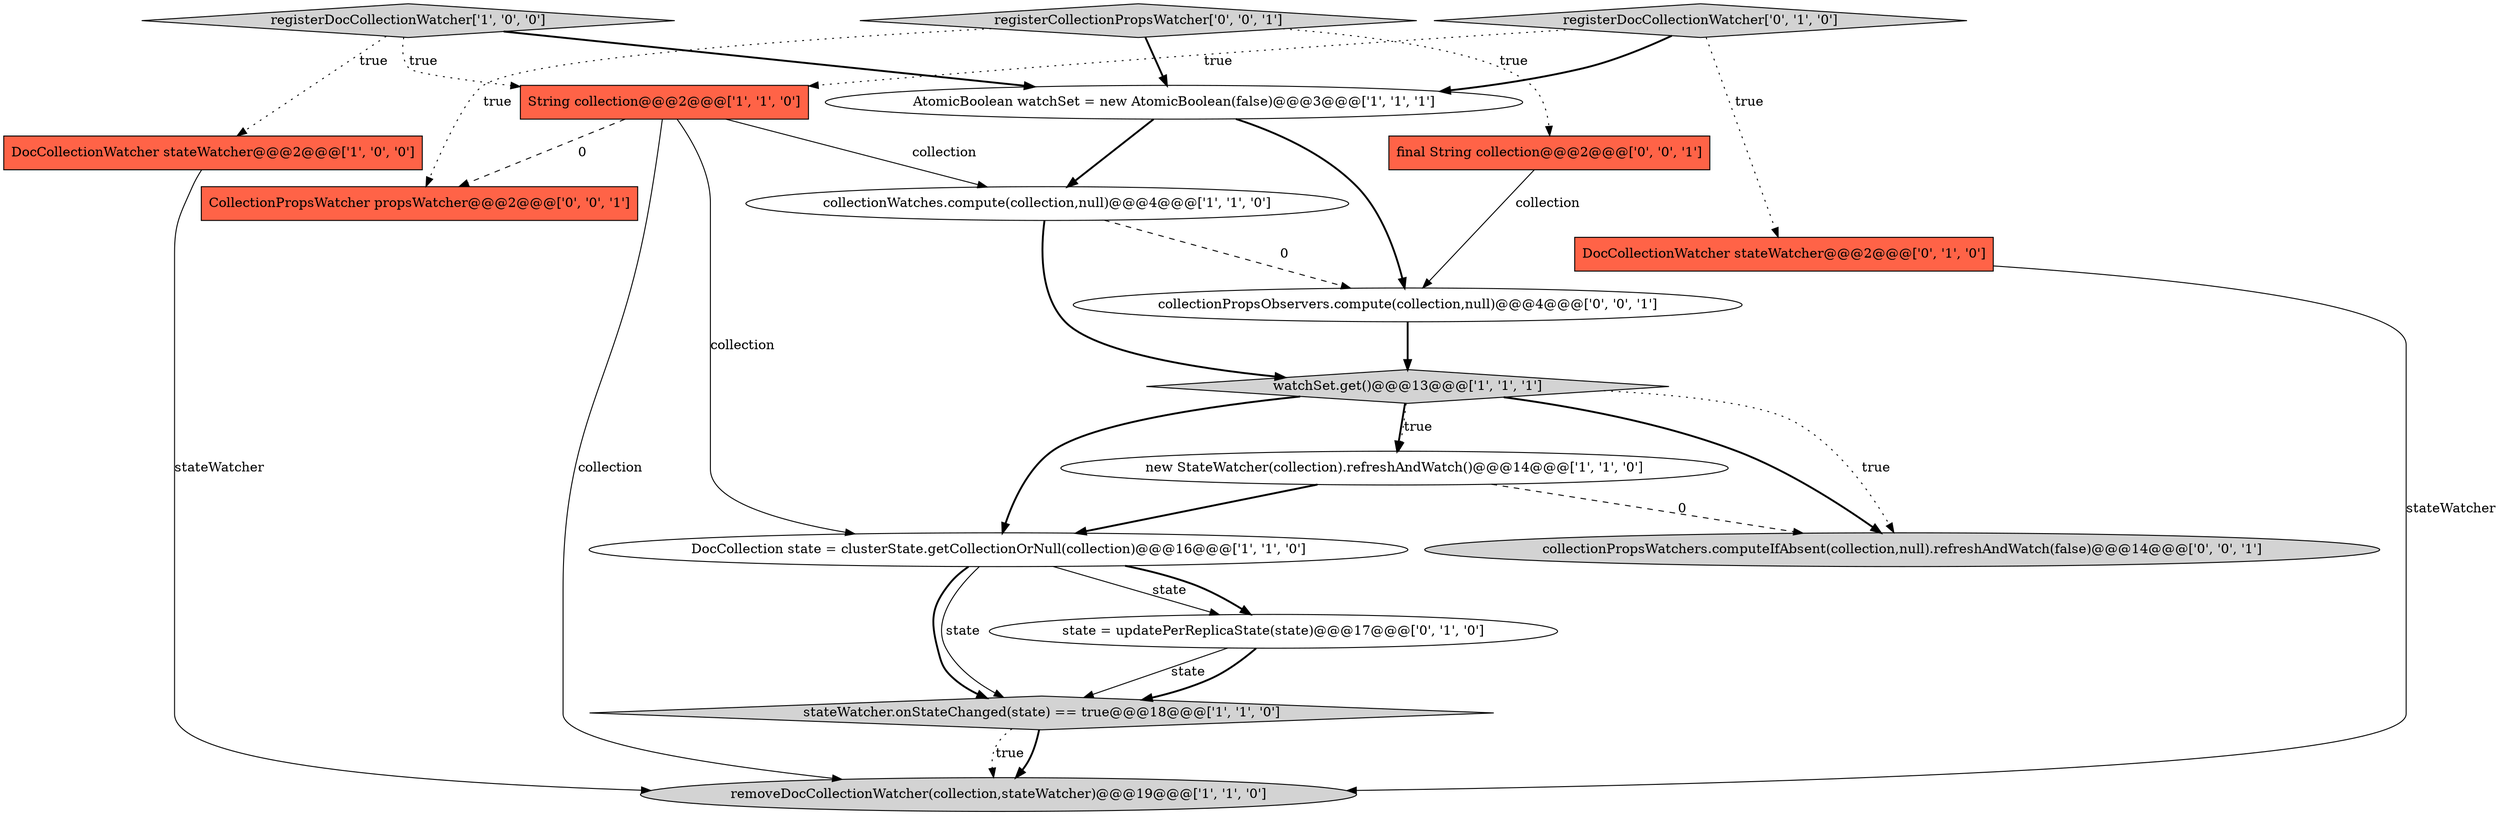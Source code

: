 digraph {
5 [style = filled, label = "DocCollectionWatcher stateWatcher@@@2@@@['1', '0', '0']", fillcolor = tomato, shape = box image = "AAA0AAABBB1BBB"];
2 [style = filled, label = "new StateWatcher(collection).refreshAndWatch()@@@14@@@['1', '1', '0']", fillcolor = white, shape = ellipse image = "AAA0AAABBB1BBB"];
1 [style = filled, label = "registerDocCollectionWatcher['1', '0', '0']", fillcolor = lightgray, shape = diamond image = "AAA0AAABBB1BBB"];
9 [style = filled, label = "String collection@@@2@@@['1', '1', '0']", fillcolor = tomato, shape = box image = "AAA0AAABBB1BBB"];
14 [style = filled, label = "registerCollectionPropsWatcher['0', '0', '1']", fillcolor = lightgray, shape = diamond image = "AAA0AAABBB3BBB"];
17 [style = filled, label = "collectionPropsWatchers.computeIfAbsent(collection,null).refreshAndWatch(false)@@@14@@@['0', '0', '1']", fillcolor = lightgray, shape = ellipse image = "AAA0AAABBB3BBB"];
13 [style = filled, label = "final String collection@@@2@@@['0', '0', '1']", fillcolor = tomato, shape = box image = "AAA0AAABBB3BBB"];
0 [style = filled, label = "removeDocCollectionWatcher(collection,stateWatcher)@@@19@@@['1', '1', '0']", fillcolor = lightgray, shape = ellipse image = "AAA0AAABBB1BBB"];
4 [style = filled, label = "DocCollection state = clusterState.getCollectionOrNull(collection)@@@16@@@['1', '1', '0']", fillcolor = white, shape = ellipse image = "AAA0AAABBB1BBB"];
12 [style = filled, label = "state = updatePerReplicaState(state)@@@17@@@['0', '1', '0']", fillcolor = white, shape = ellipse image = "AAA1AAABBB2BBB"];
15 [style = filled, label = "collectionPropsObservers.compute(collection,null)@@@4@@@['0', '0', '1']", fillcolor = white, shape = ellipse image = "AAA0AAABBB3BBB"];
6 [style = filled, label = "AtomicBoolean watchSet = new AtomicBoolean(false)@@@3@@@['1', '1', '1']", fillcolor = white, shape = ellipse image = "AAA0AAABBB1BBB"];
8 [style = filled, label = "stateWatcher.onStateChanged(state) == true@@@18@@@['1', '1', '0']", fillcolor = lightgray, shape = diamond image = "AAA0AAABBB1BBB"];
16 [style = filled, label = "CollectionPropsWatcher propsWatcher@@@2@@@['0', '0', '1']", fillcolor = tomato, shape = box image = "AAA0AAABBB3BBB"];
11 [style = filled, label = "registerDocCollectionWatcher['0', '1', '0']", fillcolor = lightgray, shape = diamond image = "AAA0AAABBB2BBB"];
10 [style = filled, label = "DocCollectionWatcher stateWatcher@@@2@@@['0', '1', '0']", fillcolor = tomato, shape = box image = "AAA0AAABBB2BBB"];
7 [style = filled, label = "collectionWatches.compute(collection,null)@@@4@@@['1', '1', '0']", fillcolor = white, shape = ellipse image = "AAA0AAABBB1BBB"];
3 [style = filled, label = "watchSet.get()@@@13@@@['1', '1', '1']", fillcolor = lightgray, shape = diamond image = "AAA0AAABBB1BBB"];
11->9 [style = dotted, label="true"];
10->0 [style = solid, label="stateWatcher"];
2->4 [style = bold, label=""];
7->15 [style = dashed, label="0"];
11->10 [style = dotted, label="true"];
8->0 [style = bold, label=""];
6->15 [style = bold, label=""];
3->2 [style = bold, label=""];
1->9 [style = dotted, label="true"];
4->8 [style = solid, label="state"];
4->12 [style = solid, label="state"];
2->17 [style = dashed, label="0"];
14->16 [style = dotted, label="true"];
3->17 [style = dotted, label="true"];
4->8 [style = bold, label=""];
11->6 [style = bold, label=""];
9->16 [style = dashed, label="0"];
1->6 [style = bold, label=""];
13->15 [style = solid, label="collection"];
9->7 [style = solid, label="collection"];
7->3 [style = bold, label=""];
5->0 [style = solid, label="stateWatcher"];
3->17 [style = bold, label=""];
9->0 [style = solid, label="collection"];
14->13 [style = dotted, label="true"];
9->4 [style = solid, label="collection"];
12->8 [style = solid, label="state"];
1->5 [style = dotted, label="true"];
3->2 [style = dotted, label="true"];
4->12 [style = bold, label=""];
14->6 [style = bold, label=""];
15->3 [style = bold, label=""];
6->7 [style = bold, label=""];
12->8 [style = bold, label=""];
3->4 [style = bold, label=""];
8->0 [style = dotted, label="true"];
}
